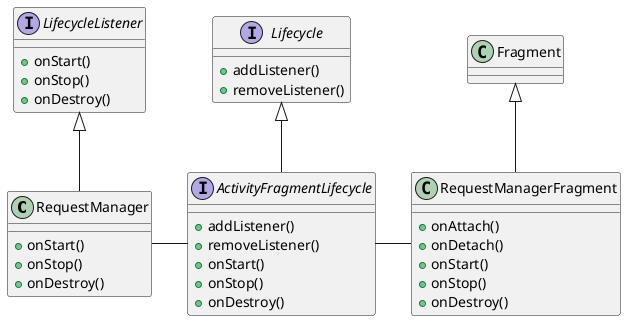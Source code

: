 @startuml


class RequestManager
class ActivityFragmentLifecycle
class RequestManagerFragment
interface Lifecycle
interface LifecycleListener

LifecycleListener <|-- RequestManager
Lifecycle <|-- ActivityFragmentLifecycle
Fragment <|-- RequestManagerFragment
ActivityFragmentLifecycle -right- RequestManagerFragment
RequestManager -right- ActivityFragmentLifecycle


interface Lifecycle {
+addListener()
+removeListener()
}

interface ActivityFragmentLifecycle {
+addListener()
+removeListener()
+onStart()
+onStop()
+onDestroy()
}

interface LifecycleListener {
+onStart()
+onStop()
+onDestroy()
}

class RequestManager {
+onStart()
+onStop()
+onDestroy()
}

class RequestManagerFragment {
+onAttach()
+onDetach()
+onStart()
+onStop()
+onDestroy()
}



@enduml